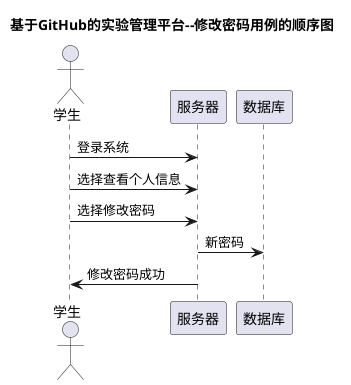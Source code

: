 @startuml
title 基于GitHub的实验管理平台--修改密码用例的顺序图
actor 学生 as s
s->服务器:登录系统
s->服务器:选择查看个人信息
s->服务器:选择修改密码
服务器->数据库:新密码
服务器->s:修改密码成功
@enduml